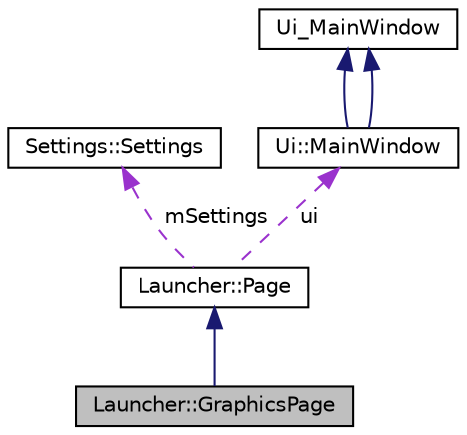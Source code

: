 digraph G
{
  edge [fontname="Helvetica",fontsize="10",labelfontname="Helvetica",labelfontsize="10"];
  node [fontname="Helvetica",fontsize="10",shape=record];
  Node1 [label="Launcher::GraphicsPage",height=0.2,width=0.4,color="black", fillcolor="grey75", style="filled" fontcolor="black"];
  Node2 -> Node1 [dir="back",color="midnightblue",fontsize="10",style="solid",fontname="Helvetica"];
  Node2 [label="Launcher::Page",height=0.2,width=0.4,color="black", fillcolor="white", style="filled",URL="$class_launcher_1_1_page.html"];
  Node3 -> Node2 [dir="back",color="darkorchid3",fontsize="10",style="dashed",label=" mSettings" ,fontname="Helvetica"];
  Node3 [label="Settings::Settings",height=0.2,width=0.4,color="black", fillcolor="white", style="filled",URL="$class_settings_1_1_settings.html"];
  Node4 -> Node2 [dir="back",color="darkorchid3",fontsize="10",style="dashed",label=" ui" ,fontname="Helvetica"];
  Node4 [label="Ui::MainWindow",height=0.2,width=0.4,color="black", fillcolor="white", style="filled",URL="$class_ui_1_1_main_window.html"];
  Node5 -> Node4 [dir="back",color="midnightblue",fontsize="10",style="solid",fontname="Helvetica"];
  Node5 [label="Ui_MainWindow",height=0.2,width=0.4,color="black", fillcolor="white", style="filled",URL="$class_ui___main_window.html"];
  Node5 -> Node4 [dir="back",color="midnightblue",fontsize="10",style="solid",fontname="Helvetica"];
}
